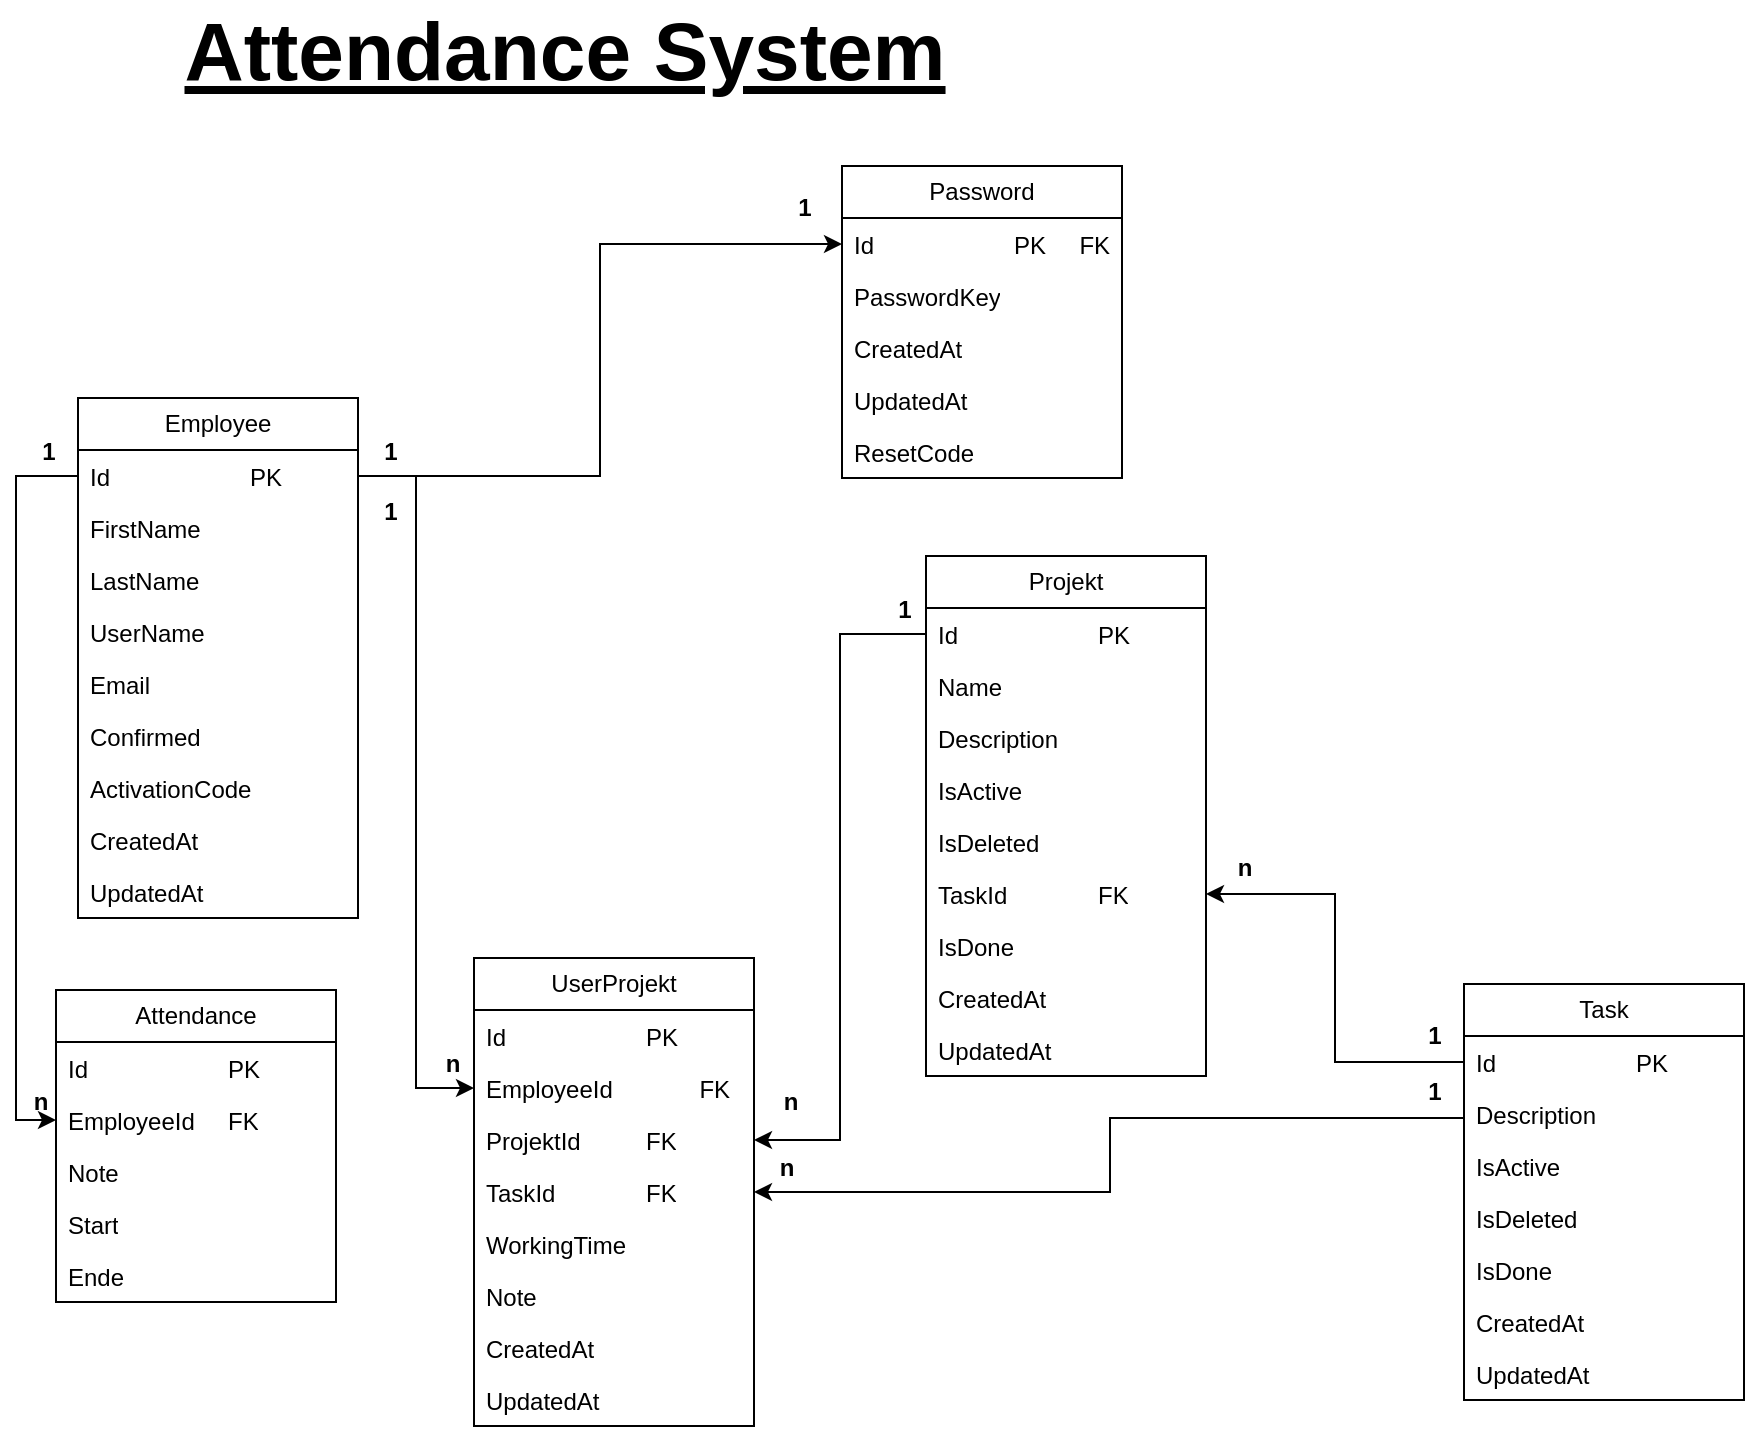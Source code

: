 <mxfile version="24.8.3">
  <diagram name="Seite-1" id="FmI3MSQv0W91ye_2zMUB">
    <mxGraphModel dx="1918" dy="1062" grid="0" gridSize="10" guides="1" tooltips="1" connect="1" arrows="1" fold="1" page="0" pageScale="1" pageWidth="827" pageHeight="1169" math="0" shadow="0">
      <root>
        <mxCell id="0" />
        <mxCell id="1" parent="0" />
        <mxCell id="mkq8JBW4GmbuPMJKmgKw-1" value="Employee" style="swimlane;fontStyle=0;childLayout=stackLayout;horizontal=1;startSize=26;fillColor=none;horizontalStack=0;resizeParent=1;resizeParentMax=0;resizeLast=0;collapsible=1;marginBottom=0;whiteSpace=wrap;html=1;" vertex="1" parent="1">
          <mxGeometry x="-1" y="107" width="140" height="260" as="geometry" />
        </mxCell>
        <mxCell id="mkq8JBW4GmbuPMJKmgKw-2" value="Id&lt;span style=&quot;white-space: pre;&quot;&gt;&#x9;&lt;/span&gt;&lt;span style=&quot;white-space: pre;&quot;&gt;&#x9;&lt;/span&gt;&lt;span style=&quot;white-space: pre;&quot;&gt;&#x9;&lt;/span&gt;PK" style="text;strokeColor=none;fillColor=none;align=left;verticalAlign=top;spacingLeft=4;spacingRight=4;overflow=hidden;rotatable=0;points=[[0,0.5],[1,0.5]];portConstraint=eastwest;whiteSpace=wrap;html=1;" vertex="1" parent="mkq8JBW4GmbuPMJKmgKw-1">
          <mxGeometry y="26" width="140" height="26" as="geometry" />
        </mxCell>
        <mxCell id="mkq8JBW4GmbuPMJKmgKw-3" value="FirstName" style="text;strokeColor=none;fillColor=none;align=left;verticalAlign=top;spacingLeft=4;spacingRight=4;overflow=hidden;rotatable=0;points=[[0,0.5],[1,0.5]];portConstraint=eastwest;whiteSpace=wrap;html=1;" vertex="1" parent="mkq8JBW4GmbuPMJKmgKw-1">
          <mxGeometry y="52" width="140" height="26" as="geometry" />
        </mxCell>
        <mxCell id="mkq8JBW4GmbuPMJKmgKw-4" value="LastName" style="text;strokeColor=none;fillColor=none;align=left;verticalAlign=top;spacingLeft=4;spacingRight=4;overflow=hidden;rotatable=0;points=[[0,0.5],[1,0.5]];portConstraint=eastwest;whiteSpace=wrap;html=1;" vertex="1" parent="mkq8JBW4GmbuPMJKmgKw-1">
          <mxGeometry y="78" width="140" height="26" as="geometry" />
        </mxCell>
        <mxCell id="mkq8JBW4GmbuPMJKmgKw-5" value="UserName" style="text;strokeColor=none;fillColor=none;align=left;verticalAlign=top;spacingLeft=4;spacingRight=4;overflow=hidden;rotatable=0;points=[[0,0.5],[1,0.5]];portConstraint=eastwest;whiteSpace=wrap;html=1;" vertex="1" parent="mkq8JBW4GmbuPMJKmgKw-1">
          <mxGeometry y="104" width="140" height="26" as="geometry" />
        </mxCell>
        <mxCell id="mkq8JBW4GmbuPMJKmgKw-6" value="Email" style="text;strokeColor=none;fillColor=none;align=left;verticalAlign=top;spacingLeft=4;spacingRight=4;overflow=hidden;rotatable=0;points=[[0,0.5],[1,0.5]];portConstraint=eastwest;whiteSpace=wrap;html=1;" vertex="1" parent="mkq8JBW4GmbuPMJKmgKw-1">
          <mxGeometry y="130" width="140" height="26" as="geometry" />
        </mxCell>
        <mxCell id="mkq8JBW4GmbuPMJKmgKw-7" value="Confirmed" style="text;strokeColor=none;fillColor=none;align=left;verticalAlign=top;spacingLeft=4;spacingRight=4;overflow=hidden;rotatable=0;points=[[0,0.5],[1,0.5]];portConstraint=eastwest;whiteSpace=wrap;html=1;" vertex="1" parent="mkq8JBW4GmbuPMJKmgKw-1">
          <mxGeometry y="156" width="140" height="26" as="geometry" />
        </mxCell>
        <mxCell id="mkq8JBW4GmbuPMJKmgKw-8" value="ActivationCode" style="text;strokeColor=none;fillColor=none;align=left;verticalAlign=top;spacingLeft=4;spacingRight=4;overflow=hidden;rotatable=0;points=[[0,0.5],[1,0.5]];portConstraint=eastwest;whiteSpace=wrap;html=1;" vertex="1" parent="mkq8JBW4GmbuPMJKmgKw-1">
          <mxGeometry y="182" width="140" height="26" as="geometry" />
        </mxCell>
        <mxCell id="mkq8JBW4GmbuPMJKmgKw-17" value="CreatedAt" style="text;strokeColor=none;fillColor=none;align=left;verticalAlign=top;spacingLeft=4;spacingRight=4;overflow=hidden;rotatable=0;points=[[0,0.5],[1,0.5]];portConstraint=eastwest;whiteSpace=wrap;html=1;" vertex="1" parent="mkq8JBW4GmbuPMJKmgKw-1">
          <mxGeometry y="208" width="140" height="26" as="geometry" />
        </mxCell>
        <mxCell id="mkq8JBW4GmbuPMJKmgKw-18" value="UpdatedAt" style="text;strokeColor=none;fillColor=none;align=left;verticalAlign=top;spacingLeft=4;spacingRight=4;overflow=hidden;rotatable=0;points=[[0,0.5],[1,0.5]];portConstraint=eastwest;whiteSpace=wrap;html=1;" vertex="1" parent="mkq8JBW4GmbuPMJKmgKw-1">
          <mxGeometry y="234" width="140" height="26" as="geometry" />
        </mxCell>
        <mxCell id="mkq8JBW4GmbuPMJKmgKw-9" value="Password" style="swimlane;fontStyle=0;childLayout=stackLayout;horizontal=1;startSize=26;fillColor=none;horizontalStack=0;resizeParent=1;resizeParentMax=0;resizeLast=0;collapsible=1;marginBottom=0;whiteSpace=wrap;html=1;" vertex="1" parent="1">
          <mxGeometry x="381" y="-9" width="140" height="156" as="geometry" />
        </mxCell>
        <mxCell id="mkq8JBW4GmbuPMJKmgKw-10" value="Id&lt;span style=&quot;white-space: pre;&quot;&gt;&#x9;&lt;/span&gt;&lt;span style=&quot;white-space: pre;&quot;&gt;&#x9;&lt;/span&gt;&lt;span style=&quot;white-space: pre;&quot;&gt;&#x9;&lt;/span&gt;PK&amp;nbsp; &amp;nbsp; &amp;nbsp;FK" style="text;strokeColor=none;fillColor=none;align=left;verticalAlign=top;spacingLeft=4;spacingRight=4;overflow=hidden;rotatable=0;points=[[0,0.5],[1,0.5]];portConstraint=eastwest;whiteSpace=wrap;html=1;" vertex="1" parent="mkq8JBW4GmbuPMJKmgKw-9">
          <mxGeometry y="26" width="140" height="26" as="geometry" />
        </mxCell>
        <mxCell id="mkq8JBW4GmbuPMJKmgKw-11" value="PasswordKey" style="text;strokeColor=none;fillColor=none;align=left;verticalAlign=top;spacingLeft=4;spacingRight=4;overflow=hidden;rotatable=0;points=[[0,0.5],[1,0.5]];portConstraint=eastwest;whiteSpace=wrap;html=1;" vertex="1" parent="mkq8JBW4GmbuPMJKmgKw-9">
          <mxGeometry y="52" width="140" height="26" as="geometry" />
        </mxCell>
        <mxCell id="mkq8JBW4GmbuPMJKmgKw-12" value="CreatedAt" style="text;strokeColor=none;fillColor=none;align=left;verticalAlign=top;spacingLeft=4;spacingRight=4;overflow=hidden;rotatable=0;points=[[0,0.5],[1,0.5]];portConstraint=eastwest;whiteSpace=wrap;html=1;" vertex="1" parent="mkq8JBW4GmbuPMJKmgKw-9">
          <mxGeometry y="78" width="140" height="26" as="geometry" />
        </mxCell>
        <mxCell id="mkq8JBW4GmbuPMJKmgKw-13" value="UpdatedAt" style="text;strokeColor=none;fillColor=none;align=left;verticalAlign=top;spacingLeft=4;spacingRight=4;overflow=hidden;rotatable=0;points=[[0,0.5],[1,0.5]];portConstraint=eastwest;whiteSpace=wrap;html=1;" vertex="1" parent="mkq8JBW4GmbuPMJKmgKw-9">
          <mxGeometry y="104" width="140" height="26" as="geometry" />
        </mxCell>
        <mxCell id="mkq8JBW4GmbuPMJKmgKw-14" value="ResetCode" style="text;strokeColor=none;fillColor=none;align=left;verticalAlign=top;spacingLeft=4;spacingRight=4;overflow=hidden;rotatable=0;points=[[0,0.5],[1,0.5]];portConstraint=eastwest;whiteSpace=wrap;html=1;" vertex="1" parent="mkq8JBW4GmbuPMJKmgKw-9">
          <mxGeometry y="130" width="140" height="26" as="geometry" />
        </mxCell>
        <mxCell id="mkq8JBW4GmbuPMJKmgKw-19" style="edgeStyle=orthogonalEdgeStyle;rounded=0;orthogonalLoop=1;jettySize=auto;html=1;" edge="1" parent="1" source="mkq8JBW4GmbuPMJKmgKw-2" target="mkq8JBW4GmbuPMJKmgKw-10">
          <mxGeometry relative="1" as="geometry" />
        </mxCell>
        <mxCell id="mkq8JBW4GmbuPMJKmgKw-20" value="1" style="text;align=center;fontStyle=1;verticalAlign=middle;spacingLeft=3;spacingRight=3;strokeColor=none;rotatable=0;points=[[0,0.5],[1,0.5]];portConstraint=eastwest;html=1;" vertex="1" parent="1">
          <mxGeometry x="139" y="121" width="31" height="26" as="geometry" />
        </mxCell>
        <mxCell id="mkq8JBW4GmbuPMJKmgKw-21" value="1" style="text;align=center;fontStyle=1;verticalAlign=middle;spacingLeft=3;spacingRight=3;strokeColor=none;rotatable=0;points=[[0,0.5],[1,0.5]];portConstraint=eastwest;html=1;" vertex="1" parent="1">
          <mxGeometry x="346" y="-1" width="31" height="26" as="geometry" />
        </mxCell>
        <mxCell id="mkq8JBW4GmbuPMJKmgKw-22" value="&lt;font style=&quot;font-size: 41px;&quot;&gt;&lt;u&gt;Attendance System&lt;/u&gt;&lt;/font&gt;" style="text;align=center;fontStyle=1;verticalAlign=middle;spacingLeft=3;spacingRight=3;strokeColor=none;rotatable=0;points=[[0,0.5],[1,0.5]];portConstraint=eastwest;html=1;" vertex="1" parent="1">
          <mxGeometry x="25" y="-92" width="433" height="51" as="geometry" />
        </mxCell>
        <mxCell id="mkq8JBW4GmbuPMJKmgKw-23" value="Projekt" style="swimlane;fontStyle=0;childLayout=stackLayout;horizontal=1;startSize=26;fillColor=none;horizontalStack=0;resizeParent=1;resizeParentMax=0;resizeLast=0;collapsible=1;marginBottom=0;whiteSpace=wrap;html=1;" vertex="1" parent="1">
          <mxGeometry x="423" y="186" width="140" height="260" as="geometry" />
        </mxCell>
        <mxCell id="mkq8JBW4GmbuPMJKmgKw-24" value="Id&lt;span style=&quot;white-space: pre;&quot;&gt;&#x9;&lt;/span&gt;&lt;span style=&quot;white-space: pre;&quot;&gt;&#x9;&lt;/span&gt;&lt;span style=&quot;white-space: pre;&quot;&gt;&#x9;&lt;/span&gt;PK" style="text;strokeColor=none;fillColor=none;align=left;verticalAlign=top;spacingLeft=4;spacingRight=4;overflow=hidden;rotatable=0;points=[[0,0.5],[1,0.5]];portConstraint=eastwest;whiteSpace=wrap;html=1;" vertex="1" parent="mkq8JBW4GmbuPMJKmgKw-23">
          <mxGeometry y="26" width="140" height="26" as="geometry" />
        </mxCell>
        <mxCell id="mkq8JBW4GmbuPMJKmgKw-25" value="Name" style="text;strokeColor=none;fillColor=none;align=left;verticalAlign=top;spacingLeft=4;spacingRight=4;overflow=hidden;rotatable=0;points=[[0,0.5],[1,0.5]];portConstraint=eastwest;whiteSpace=wrap;html=1;" vertex="1" parent="mkq8JBW4GmbuPMJKmgKw-23">
          <mxGeometry y="52" width="140" height="26" as="geometry" />
        </mxCell>
        <mxCell id="mkq8JBW4GmbuPMJKmgKw-26" value="Description" style="text;strokeColor=none;fillColor=none;align=left;verticalAlign=top;spacingLeft=4;spacingRight=4;overflow=hidden;rotatable=0;points=[[0,0.5],[1,0.5]];portConstraint=eastwest;whiteSpace=wrap;html=1;" vertex="1" parent="mkq8JBW4GmbuPMJKmgKw-23">
          <mxGeometry y="78" width="140" height="26" as="geometry" />
        </mxCell>
        <mxCell id="mkq8JBW4GmbuPMJKmgKw-27" value="IsActive" style="text;strokeColor=none;fillColor=none;align=left;verticalAlign=top;spacingLeft=4;spacingRight=4;overflow=hidden;rotatable=0;points=[[0,0.5],[1,0.5]];portConstraint=eastwest;whiteSpace=wrap;html=1;" vertex="1" parent="mkq8JBW4GmbuPMJKmgKw-23">
          <mxGeometry y="104" width="140" height="26" as="geometry" />
        </mxCell>
        <mxCell id="mkq8JBW4GmbuPMJKmgKw-28" value="IsDeleted" style="text;strokeColor=none;fillColor=none;align=left;verticalAlign=top;spacingLeft=4;spacingRight=4;overflow=hidden;rotatable=0;points=[[0,0.5],[1,0.5]];portConstraint=eastwest;whiteSpace=wrap;html=1;" vertex="1" parent="mkq8JBW4GmbuPMJKmgKw-23">
          <mxGeometry y="130" width="140" height="26" as="geometry" />
        </mxCell>
        <mxCell id="mkq8JBW4GmbuPMJKmgKw-29" value="TaskId&lt;span style=&quot;white-space: pre;&quot;&gt;&#x9;&lt;/span&gt;&lt;span style=&quot;white-space: pre;&quot;&gt;&#x9;&lt;/span&gt;FK" style="text;strokeColor=none;fillColor=none;align=left;verticalAlign=top;spacingLeft=4;spacingRight=4;overflow=hidden;rotatable=0;points=[[0,0.5],[1,0.5]];portConstraint=eastwest;whiteSpace=wrap;html=1;" vertex="1" parent="mkq8JBW4GmbuPMJKmgKw-23">
          <mxGeometry y="156" width="140" height="26" as="geometry" />
        </mxCell>
        <mxCell id="mkq8JBW4GmbuPMJKmgKw-30" value="IsDone" style="text;strokeColor=none;fillColor=none;align=left;verticalAlign=top;spacingLeft=4;spacingRight=4;overflow=hidden;rotatable=0;points=[[0,0.5],[1,0.5]];portConstraint=eastwest;whiteSpace=wrap;html=1;" vertex="1" parent="mkq8JBW4GmbuPMJKmgKw-23">
          <mxGeometry y="182" width="140" height="26" as="geometry" />
        </mxCell>
        <mxCell id="mkq8JBW4GmbuPMJKmgKw-31" value="CreatedAt" style="text;strokeColor=none;fillColor=none;align=left;verticalAlign=top;spacingLeft=4;spacingRight=4;overflow=hidden;rotatable=0;points=[[0,0.5],[1,0.5]];portConstraint=eastwest;whiteSpace=wrap;html=1;" vertex="1" parent="mkq8JBW4GmbuPMJKmgKw-23">
          <mxGeometry y="208" width="140" height="26" as="geometry" />
        </mxCell>
        <mxCell id="mkq8JBW4GmbuPMJKmgKw-32" value="UpdatedAt" style="text;strokeColor=none;fillColor=none;align=left;verticalAlign=top;spacingLeft=4;spacingRight=4;overflow=hidden;rotatable=0;points=[[0,0.5],[1,0.5]];portConstraint=eastwest;whiteSpace=wrap;html=1;" vertex="1" parent="mkq8JBW4GmbuPMJKmgKw-23">
          <mxGeometry y="234" width="140" height="26" as="geometry" />
        </mxCell>
        <mxCell id="mkq8JBW4GmbuPMJKmgKw-33" value="Task" style="swimlane;fontStyle=0;childLayout=stackLayout;horizontal=1;startSize=26;fillColor=none;horizontalStack=0;resizeParent=1;resizeParentMax=0;resizeLast=0;collapsible=1;marginBottom=0;whiteSpace=wrap;html=1;" vertex="1" parent="1">
          <mxGeometry x="692" y="400" width="140" height="208" as="geometry" />
        </mxCell>
        <mxCell id="mkq8JBW4GmbuPMJKmgKw-34" value="Id&lt;span style=&quot;white-space: pre;&quot;&gt;&#x9;&lt;/span&gt;&lt;span style=&quot;white-space: pre;&quot;&gt;&#x9;&lt;/span&gt;&lt;span style=&quot;white-space: pre;&quot;&gt;&#x9;&lt;/span&gt;PK" style="text;strokeColor=none;fillColor=none;align=left;verticalAlign=top;spacingLeft=4;spacingRight=4;overflow=hidden;rotatable=0;points=[[0,0.5],[1,0.5]];portConstraint=eastwest;whiteSpace=wrap;html=1;" vertex="1" parent="mkq8JBW4GmbuPMJKmgKw-33">
          <mxGeometry y="26" width="140" height="26" as="geometry" />
        </mxCell>
        <mxCell id="mkq8JBW4GmbuPMJKmgKw-36" value="Description" style="text;strokeColor=none;fillColor=none;align=left;verticalAlign=top;spacingLeft=4;spacingRight=4;overflow=hidden;rotatable=0;points=[[0,0.5],[1,0.5]];portConstraint=eastwest;whiteSpace=wrap;html=1;" vertex="1" parent="mkq8JBW4GmbuPMJKmgKw-33">
          <mxGeometry y="52" width="140" height="26" as="geometry" />
        </mxCell>
        <mxCell id="mkq8JBW4GmbuPMJKmgKw-37" value="IsActive" style="text;strokeColor=none;fillColor=none;align=left;verticalAlign=top;spacingLeft=4;spacingRight=4;overflow=hidden;rotatable=0;points=[[0,0.5],[1,0.5]];portConstraint=eastwest;whiteSpace=wrap;html=1;" vertex="1" parent="mkq8JBW4GmbuPMJKmgKw-33">
          <mxGeometry y="78" width="140" height="26" as="geometry" />
        </mxCell>
        <mxCell id="mkq8JBW4GmbuPMJKmgKw-38" value="IsDeleted" style="text;strokeColor=none;fillColor=none;align=left;verticalAlign=top;spacingLeft=4;spacingRight=4;overflow=hidden;rotatable=0;points=[[0,0.5],[1,0.5]];portConstraint=eastwest;whiteSpace=wrap;html=1;" vertex="1" parent="mkq8JBW4GmbuPMJKmgKw-33">
          <mxGeometry y="104" width="140" height="26" as="geometry" />
        </mxCell>
        <mxCell id="mkq8JBW4GmbuPMJKmgKw-40" value="IsDone" style="text;strokeColor=none;fillColor=none;align=left;verticalAlign=top;spacingLeft=4;spacingRight=4;overflow=hidden;rotatable=0;points=[[0,0.5],[1,0.5]];portConstraint=eastwest;whiteSpace=wrap;html=1;" vertex="1" parent="mkq8JBW4GmbuPMJKmgKw-33">
          <mxGeometry y="130" width="140" height="26" as="geometry" />
        </mxCell>
        <mxCell id="mkq8JBW4GmbuPMJKmgKw-41" value="CreatedAt" style="text;strokeColor=none;fillColor=none;align=left;verticalAlign=top;spacingLeft=4;spacingRight=4;overflow=hidden;rotatable=0;points=[[0,0.5],[1,0.5]];portConstraint=eastwest;whiteSpace=wrap;html=1;" vertex="1" parent="mkq8JBW4GmbuPMJKmgKw-33">
          <mxGeometry y="156" width="140" height="26" as="geometry" />
        </mxCell>
        <mxCell id="mkq8JBW4GmbuPMJKmgKw-42" value="UpdatedAt" style="text;strokeColor=none;fillColor=none;align=left;verticalAlign=top;spacingLeft=4;spacingRight=4;overflow=hidden;rotatable=0;points=[[0,0.5],[1,0.5]];portConstraint=eastwest;whiteSpace=wrap;html=1;" vertex="1" parent="mkq8JBW4GmbuPMJKmgKw-33">
          <mxGeometry y="182" width="140" height="26" as="geometry" />
        </mxCell>
        <mxCell id="mkq8JBW4GmbuPMJKmgKw-43" style="edgeStyle=orthogonalEdgeStyle;rounded=0;orthogonalLoop=1;jettySize=auto;html=1;entryX=1;entryY=0.5;entryDx=0;entryDy=0;" edge="1" parent="1" source="mkq8JBW4GmbuPMJKmgKw-34" target="mkq8JBW4GmbuPMJKmgKw-29">
          <mxGeometry relative="1" as="geometry" />
        </mxCell>
        <mxCell id="mkq8JBW4GmbuPMJKmgKw-44" value="1" style="text;align=center;fontStyle=1;verticalAlign=middle;spacingLeft=3;spacingRight=3;strokeColor=none;rotatable=0;points=[[0,0.5],[1,0.5]];portConstraint=eastwest;html=1;" vertex="1" parent="1">
          <mxGeometry x="661" y="413" width="31" height="26" as="geometry" />
        </mxCell>
        <mxCell id="mkq8JBW4GmbuPMJKmgKw-45" value="n" style="text;align=center;fontStyle=1;verticalAlign=middle;spacingLeft=3;spacingRight=3;strokeColor=none;rotatable=0;points=[[0,0.5],[1,0.5]];portConstraint=eastwest;html=1;" vertex="1" parent="1">
          <mxGeometry x="566" y="329" width="31" height="26" as="geometry" />
        </mxCell>
        <mxCell id="mkq8JBW4GmbuPMJKmgKw-46" value="UserProjekt" style="swimlane;fontStyle=0;childLayout=stackLayout;horizontal=1;startSize=26;fillColor=none;horizontalStack=0;resizeParent=1;resizeParentMax=0;resizeLast=0;collapsible=1;marginBottom=0;whiteSpace=wrap;html=1;" vertex="1" parent="1">
          <mxGeometry x="197" y="387" width="140" height="234" as="geometry" />
        </mxCell>
        <mxCell id="mkq8JBW4GmbuPMJKmgKw-47" value="Id&lt;span style=&quot;white-space: pre;&quot;&gt;&#x9;&lt;/span&gt;&lt;span style=&quot;white-space: pre;&quot;&gt;&#x9;&lt;/span&gt;&lt;span style=&quot;white-space: pre;&quot;&gt;&#x9;&lt;/span&gt;PK" style="text;strokeColor=none;fillColor=none;align=left;verticalAlign=top;spacingLeft=4;spacingRight=4;overflow=hidden;rotatable=0;points=[[0,0.5],[1,0.5]];portConstraint=eastwest;whiteSpace=wrap;html=1;" vertex="1" parent="mkq8JBW4GmbuPMJKmgKw-46">
          <mxGeometry y="26" width="140" height="26" as="geometry" />
        </mxCell>
        <mxCell id="mkq8JBW4GmbuPMJKmgKw-48" value="EmployeeId&lt;span style=&quot;white-space: pre;&quot;&gt;&#x9;&lt;/span&gt;&lt;span style=&quot;white-space: pre;&quot;&gt;&#x9;&lt;/span&gt;FK" style="text;strokeColor=none;fillColor=none;align=left;verticalAlign=top;spacingLeft=4;spacingRight=4;overflow=hidden;rotatable=0;points=[[0,0.5],[1,0.5]];portConstraint=eastwest;whiteSpace=wrap;html=1;" vertex="1" parent="mkq8JBW4GmbuPMJKmgKw-46">
          <mxGeometry y="52" width="140" height="26" as="geometry" />
        </mxCell>
        <mxCell id="mkq8JBW4GmbuPMJKmgKw-49" value="ProjektId&lt;span style=&quot;white-space: pre;&quot;&gt;&#x9;&lt;/span&gt;&lt;span style=&quot;white-space: pre;&quot;&gt;&#x9;&lt;/span&gt;FK" style="text;strokeColor=none;fillColor=none;align=left;verticalAlign=top;spacingLeft=4;spacingRight=4;overflow=hidden;rotatable=0;points=[[0,0.5],[1,0.5]];portConstraint=eastwest;whiteSpace=wrap;html=1;" vertex="1" parent="mkq8JBW4GmbuPMJKmgKw-46">
          <mxGeometry y="78" width="140" height="26" as="geometry" />
        </mxCell>
        <mxCell id="mkq8JBW4GmbuPMJKmgKw-50" value="&lt;span style=&quot;text-align: center;&quot;&gt;Task&lt;/span&gt;Id&lt;span style=&quot;white-space: pre;&quot;&gt;&#x9;&lt;/span&gt;&lt;span style=&quot;white-space: pre;&quot;&gt;&#x9;&lt;/span&gt;FK" style="text;strokeColor=none;fillColor=none;align=left;verticalAlign=top;spacingLeft=4;spacingRight=4;overflow=hidden;rotatable=0;points=[[0,0.5],[1,0.5]];portConstraint=eastwest;whiteSpace=wrap;html=1;" vertex="1" parent="mkq8JBW4GmbuPMJKmgKw-46">
          <mxGeometry y="104" width="140" height="26" as="geometry" />
        </mxCell>
        <mxCell id="mkq8JBW4GmbuPMJKmgKw-51" value="WorkingTime" style="text;strokeColor=none;fillColor=none;align=left;verticalAlign=top;spacingLeft=4;spacingRight=4;overflow=hidden;rotatable=0;points=[[0,0.5],[1,0.5]];portConstraint=eastwest;whiteSpace=wrap;html=1;" vertex="1" parent="mkq8JBW4GmbuPMJKmgKw-46">
          <mxGeometry y="130" width="140" height="26" as="geometry" />
        </mxCell>
        <mxCell id="mkq8JBW4GmbuPMJKmgKw-52" value="Note" style="text;strokeColor=none;fillColor=none;align=left;verticalAlign=top;spacingLeft=4;spacingRight=4;overflow=hidden;rotatable=0;points=[[0,0.5],[1,0.5]];portConstraint=eastwest;whiteSpace=wrap;html=1;" vertex="1" parent="mkq8JBW4GmbuPMJKmgKw-46">
          <mxGeometry y="156" width="140" height="26" as="geometry" />
        </mxCell>
        <mxCell id="mkq8JBW4GmbuPMJKmgKw-54" value="CreatedAt" style="text;strokeColor=none;fillColor=none;align=left;verticalAlign=top;spacingLeft=4;spacingRight=4;overflow=hidden;rotatable=0;points=[[0,0.5],[1,0.5]];portConstraint=eastwest;whiteSpace=wrap;html=1;" vertex="1" parent="mkq8JBW4GmbuPMJKmgKw-46">
          <mxGeometry y="182" width="140" height="26" as="geometry" />
        </mxCell>
        <mxCell id="mkq8JBW4GmbuPMJKmgKw-55" value="UpdatedAt" style="text;strokeColor=none;fillColor=none;align=left;verticalAlign=top;spacingLeft=4;spacingRight=4;overflow=hidden;rotatable=0;points=[[0,0.5],[1,0.5]];portConstraint=eastwest;whiteSpace=wrap;html=1;" vertex="1" parent="mkq8JBW4GmbuPMJKmgKw-46">
          <mxGeometry y="208" width="140" height="26" as="geometry" />
        </mxCell>
        <mxCell id="mkq8JBW4GmbuPMJKmgKw-56" style="edgeStyle=orthogonalEdgeStyle;rounded=0;orthogonalLoop=1;jettySize=auto;html=1;entryX=1;entryY=0.5;entryDx=0;entryDy=0;" edge="1" parent="1" source="mkq8JBW4GmbuPMJKmgKw-24" target="mkq8JBW4GmbuPMJKmgKw-49">
          <mxGeometry relative="1" as="geometry" />
        </mxCell>
        <mxCell id="mkq8JBW4GmbuPMJKmgKw-57" style="edgeStyle=orthogonalEdgeStyle;rounded=0;orthogonalLoop=1;jettySize=auto;html=1;exitX=0;exitY=0.5;exitDx=0;exitDy=0;entryX=1;entryY=0.5;entryDx=0;entryDy=0;" edge="1" parent="1" source="mkq8JBW4GmbuPMJKmgKw-34" target="mkq8JBW4GmbuPMJKmgKw-50">
          <mxGeometry relative="1" as="geometry">
            <Array as="points">
              <mxPoint x="692" y="467" />
              <mxPoint x="515" y="467" />
              <mxPoint x="515" y="504" />
            </Array>
          </mxGeometry>
        </mxCell>
        <mxCell id="mkq8JBW4GmbuPMJKmgKw-58" value="1" style="text;align=center;fontStyle=1;verticalAlign=middle;spacingLeft=3;spacingRight=3;strokeColor=none;rotatable=0;points=[[0,0.5],[1,0.5]];portConstraint=eastwest;html=1;" vertex="1" parent="1">
          <mxGeometry x="661" y="441" width="31" height="26" as="geometry" />
        </mxCell>
        <mxCell id="mkq8JBW4GmbuPMJKmgKw-59" value="n" style="text;align=center;fontStyle=1;verticalAlign=middle;spacingLeft=3;spacingRight=3;strokeColor=none;rotatable=0;points=[[0,0.5],[1,0.5]];portConstraint=eastwest;html=1;" vertex="1" parent="1">
          <mxGeometry x="339" y="446" width="31" height="26" as="geometry" />
        </mxCell>
        <mxCell id="mkq8JBW4GmbuPMJKmgKw-60" value="n" style="text;align=center;fontStyle=1;verticalAlign=middle;spacingLeft=3;spacingRight=3;strokeColor=none;rotatable=0;points=[[0,0.5],[1,0.5]];portConstraint=eastwest;html=1;" vertex="1" parent="1">
          <mxGeometry x="337" y="479" width="31" height="26" as="geometry" />
        </mxCell>
        <mxCell id="mkq8JBW4GmbuPMJKmgKw-61" style="edgeStyle=orthogonalEdgeStyle;rounded=0;orthogonalLoop=1;jettySize=auto;html=1;exitX=1;exitY=0.5;exitDx=0;exitDy=0;entryX=0;entryY=0.5;entryDx=0;entryDy=0;" edge="1" parent="1" source="mkq8JBW4GmbuPMJKmgKw-2" target="mkq8JBW4GmbuPMJKmgKw-48">
          <mxGeometry relative="1" as="geometry" />
        </mxCell>
        <mxCell id="mkq8JBW4GmbuPMJKmgKw-62" value="1" style="text;align=center;fontStyle=1;verticalAlign=middle;spacingLeft=3;spacingRight=3;strokeColor=none;rotatable=0;points=[[0,0.5],[1,0.5]];portConstraint=eastwest;html=1;" vertex="1" parent="1">
          <mxGeometry x="139" y="151" width="31" height="26" as="geometry" />
        </mxCell>
        <mxCell id="mkq8JBW4GmbuPMJKmgKw-63" value="n" style="text;align=center;fontStyle=1;verticalAlign=middle;spacingLeft=3;spacingRight=3;strokeColor=none;rotatable=0;points=[[0,0.5],[1,0.5]];portConstraint=eastwest;html=1;" vertex="1" parent="1">
          <mxGeometry x="170" y="427" width="31" height="26" as="geometry" />
        </mxCell>
        <mxCell id="mkq8JBW4GmbuPMJKmgKw-64" value="1" style="text;align=center;fontStyle=1;verticalAlign=middle;spacingLeft=3;spacingRight=3;strokeColor=none;rotatable=0;points=[[0,0.5],[1,0.5]];portConstraint=eastwest;html=1;" vertex="1" parent="1">
          <mxGeometry x="396" y="200" width="31" height="26" as="geometry" />
        </mxCell>
        <mxCell id="mkq8JBW4GmbuPMJKmgKw-65" value="Attendance" style="swimlane;fontStyle=0;childLayout=stackLayout;horizontal=1;startSize=26;fillColor=none;horizontalStack=0;resizeParent=1;resizeParentMax=0;resizeLast=0;collapsible=1;marginBottom=0;whiteSpace=wrap;html=1;" vertex="1" parent="1">
          <mxGeometry x="-12" y="403" width="140" height="156" as="geometry" />
        </mxCell>
        <mxCell id="mkq8JBW4GmbuPMJKmgKw-66" value="Id&lt;span style=&quot;white-space: pre;&quot;&gt;&#x9;&lt;/span&gt;&lt;span style=&quot;white-space: pre;&quot;&gt;&#x9;&lt;/span&gt;&lt;span style=&quot;white-space: pre;&quot;&gt;&#x9;&lt;/span&gt;PK" style="text;strokeColor=none;fillColor=none;align=left;verticalAlign=top;spacingLeft=4;spacingRight=4;overflow=hidden;rotatable=0;points=[[0,0.5],[1,0.5]];portConstraint=eastwest;whiteSpace=wrap;html=1;" vertex="1" parent="mkq8JBW4GmbuPMJKmgKw-65">
          <mxGeometry y="26" width="140" height="26" as="geometry" />
        </mxCell>
        <mxCell id="mkq8JBW4GmbuPMJKmgKw-68" value="EmployeeId&lt;span style=&quot;white-space: pre;&quot;&gt;&#x9;&lt;/span&gt;FK" style="text;strokeColor=none;fillColor=none;align=left;verticalAlign=top;spacingLeft=4;spacingRight=4;overflow=hidden;rotatable=0;points=[[0,0.5],[1,0.5]];portConstraint=eastwest;whiteSpace=wrap;html=1;" vertex="1" parent="mkq8JBW4GmbuPMJKmgKw-65">
          <mxGeometry y="52" width="140" height="26" as="geometry" />
        </mxCell>
        <mxCell id="mkq8JBW4GmbuPMJKmgKw-67" value="Note" style="text;strokeColor=none;fillColor=none;align=left;verticalAlign=top;spacingLeft=4;spacingRight=4;overflow=hidden;rotatable=0;points=[[0,0.5],[1,0.5]];portConstraint=eastwest;whiteSpace=wrap;html=1;" vertex="1" parent="mkq8JBW4GmbuPMJKmgKw-65">
          <mxGeometry y="78" width="140" height="26" as="geometry" />
        </mxCell>
        <mxCell id="mkq8JBW4GmbuPMJKmgKw-69" value="Start" style="text;strokeColor=none;fillColor=none;align=left;verticalAlign=top;spacingLeft=4;spacingRight=4;overflow=hidden;rotatable=0;points=[[0,0.5],[1,0.5]];portConstraint=eastwest;whiteSpace=wrap;html=1;" vertex="1" parent="mkq8JBW4GmbuPMJKmgKw-65">
          <mxGeometry y="104" width="140" height="26" as="geometry" />
        </mxCell>
        <mxCell id="mkq8JBW4GmbuPMJKmgKw-70" value="Ende" style="text;strokeColor=none;fillColor=none;align=left;verticalAlign=top;spacingLeft=4;spacingRight=4;overflow=hidden;rotatable=0;points=[[0,0.5],[1,0.5]];portConstraint=eastwest;whiteSpace=wrap;html=1;" vertex="1" parent="mkq8JBW4GmbuPMJKmgKw-65">
          <mxGeometry y="130" width="140" height="26" as="geometry" />
        </mxCell>
        <mxCell id="mkq8JBW4GmbuPMJKmgKw-73" style="edgeStyle=orthogonalEdgeStyle;rounded=0;orthogonalLoop=1;jettySize=auto;html=1;entryX=0;entryY=0.5;entryDx=0;entryDy=0;" edge="1" parent="1" source="mkq8JBW4GmbuPMJKmgKw-2" target="mkq8JBW4GmbuPMJKmgKw-68">
          <mxGeometry relative="1" as="geometry" />
        </mxCell>
        <mxCell id="mkq8JBW4GmbuPMJKmgKw-74" value="1" style="text;align=center;fontStyle=1;verticalAlign=middle;spacingLeft=3;spacingRight=3;strokeColor=none;rotatable=0;points=[[0,0.5],[1,0.5]];portConstraint=eastwest;html=1;" vertex="1" parent="1">
          <mxGeometry x="-32" y="121" width="31" height="26" as="geometry" />
        </mxCell>
        <mxCell id="mkq8JBW4GmbuPMJKmgKw-75" value="n" style="text;align=center;fontStyle=1;verticalAlign=middle;spacingLeft=3;spacingRight=3;strokeColor=none;rotatable=0;points=[[0,0.5],[1,0.5]];portConstraint=eastwest;html=1;" vertex="1" parent="1">
          <mxGeometry x="-36" y="446" width="31" height="26" as="geometry" />
        </mxCell>
      </root>
    </mxGraphModel>
  </diagram>
</mxfile>
